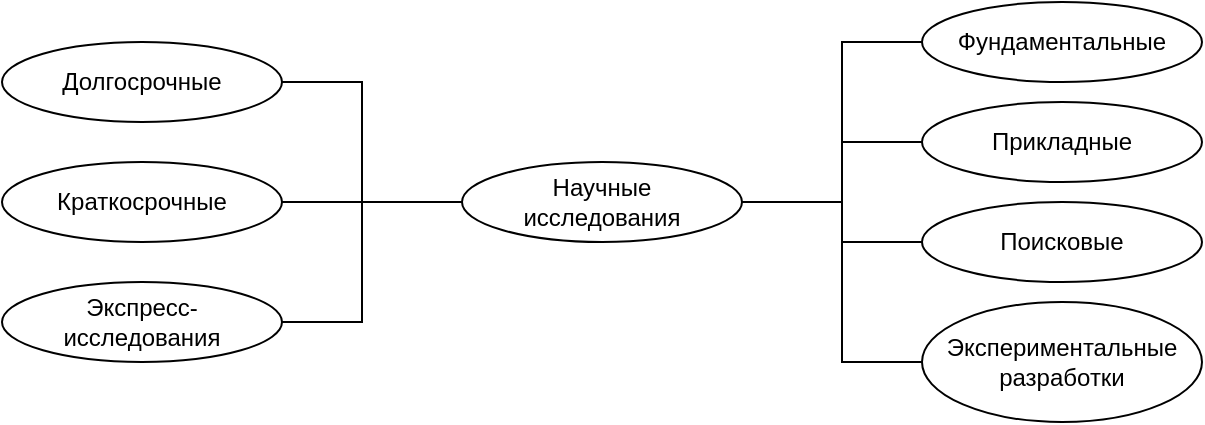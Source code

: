 <mxfile version="24.7.17" pages="6">
  <diagram name="Страница — 1" id="wbyr2jQrGzKK8I_V7S5s">
    <mxGraphModel dx="1434" dy="795" grid="1" gridSize="10" guides="1" tooltips="1" connect="1" arrows="1" fold="1" page="1" pageScale="1" pageWidth="827" pageHeight="1169" math="0" shadow="0">
      <root>
        <mxCell id="0" />
        <mxCell id="1" parent="0" />
        <mxCell id="-gCUKngfZWdlTpoUGYxR-1" value="Научные&lt;br&gt;исследования" style="ellipse;whiteSpace=wrap;html=1;" vertex="1" parent="1">
          <mxGeometry x="370" y="350" width="140" height="40" as="geometry" />
        </mxCell>
        <mxCell id="-gCUKngfZWdlTpoUGYxR-2" value="Фундаментальные" style="ellipse;whiteSpace=wrap;html=1;" vertex="1" parent="1">
          <mxGeometry x="600" y="270" width="140" height="40" as="geometry" />
        </mxCell>
        <mxCell id="-gCUKngfZWdlTpoUGYxR-3" value="Экспресс-&lt;br&gt;исследования" style="ellipse;whiteSpace=wrap;html=1;" vertex="1" parent="1">
          <mxGeometry x="140" y="410" width="140" height="40" as="geometry" />
        </mxCell>
        <mxCell id="-gCUKngfZWdlTpoUGYxR-4" value="Краткосрочные" style="ellipse;whiteSpace=wrap;html=1;" vertex="1" parent="1">
          <mxGeometry x="140" y="350" width="140" height="40" as="geometry" />
        </mxCell>
        <mxCell id="-gCUKngfZWdlTpoUGYxR-5" value="Долгосрочные" style="ellipse;whiteSpace=wrap;html=1;" vertex="1" parent="1">
          <mxGeometry x="140" y="290" width="140" height="40" as="geometry" />
        </mxCell>
        <mxCell id="-gCUKngfZWdlTpoUGYxR-6" value="Прикладные" style="ellipse;whiteSpace=wrap;html=1;" vertex="1" parent="1">
          <mxGeometry x="600" y="320" width="140" height="40" as="geometry" />
        </mxCell>
        <mxCell id="-gCUKngfZWdlTpoUGYxR-7" value="Поисковые" style="ellipse;whiteSpace=wrap;html=1;" vertex="1" parent="1">
          <mxGeometry x="600" y="370" width="140" height="40" as="geometry" />
        </mxCell>
        <mxCell id="-gCUKngfZWdlTpoUGYxR-8" value="Экспериментальные&lt;br&gt;разработки" style="ellipse;whiteSpace=wrap;html=1;" vertex="1" parent="1">
          <mxGeometry x="600" y="420" width="140" height="60" as="geometry" />
        </mxCell>
        <mxCell id="-gCUKngfZWdlTpoUGYxR-9" value="" style="endArrow=none;html=1;rounded=0;entryX=0;entryY=0.5;entryDx=0;entryDy=0;exitX=1;exitY=0.5;exitDx=0;exitDy=0;" edge="1" parent="1" source="-gCUKngfZWdlTpoUGYxR-1" target="-gCUKngfZWdlTpoUGYxR-2">
          <mxGeometry width="50" height="50" relative="1" as="geometry">
            <mxPoint x="490" y="450" as="sourcePoint" />
            <mxPoint x="540" y="400" as="targetPoint" />
            <Array as="points">
              <mxPoint x="560" y="370" />
              <mxPoint x="560" y="290" />
            </Array>
          </mxGeometry>
        </mxCell>
        <mxCell id="-gCUKngfZWdlTpoUGYxR-10" value="" style="endArrow=none;html=1;rounded=0;entryX=0;entryY=0.5;entryDx=0;entryDy=0;exitX=1;exitY=0.5;exitDx=0;exitDy=0;" edge="1" parent="1" source="-gCUKngfZWdlTpoUGYxR-1" target="-gCUKngfZWdlTpoUGYxR-6">
          <mxGeometry width="50" height="50" relative="1" as="geometry">
            <mxPoint x="520" y="380" as="sourcePoint" />
            <mxPoint x="610" y="300" as="targetPoint" />
            <Array as="points">
              <mxPoint x="560" y="370" />
              <mxPoint x="560" y="340" />
            </Array>
          </mxGeometry>
        </mxCell>
        <mxCell id="-gCUKngfZWdlTpoUGYxR-11" value="" style="endArrow=none;html=1;rounded=0;entryX=0;entryY=0.5;entryDx=0;entryDy=0;exitX=1;exitY=0.5;exitDx=0;exitDy=0;" edge="1" parent="1" source="-gCUKngfZWdlTpoUGYxR-1" target="-gCUKngfZWdlTpoUGYxR-8">
          <mxGeometry width="50" height="50" relative="1" as="geometry">
            <mxPoint x="520" y="380" as="sourcePoint" />
            <mxPoint x="610" y="350" as="targetPoint" />
            <Array as="points">
              <mxPoint x="560" y="370" />
              <mxPoint x="560" y="450" />
            </Array>
          </mxGeometry>
        </mxCell>
        <mxCell id="-gCUKngfZWdlTpoUGYxR-12" value="" style="endArrow=none;html=1;rounded=0;entryX=0;entryY=0.5;entryDx=0;entryDy=0;exitX=1;exitY=0.5;exitDx=0;exitDy=0;" edge="1" parent="1" source="-gCUKngfZWdlTpoUGYxR-1" target="-gCUKngfZWdlTpoUGYxR-7">
          <mxGeometry width="50" height="50" relative="1" as="geometry">
            <mxPoint x="520" y="380" as="sourcePoint" />
            <mxPoint x="610" y="460" as="targetPoint" />
            <Array as="points">
              <mxPoint x="560" y="370" />
              <mxPoint x="560" y="390" />
            </Array>
          </mxGeometry>
        </mxCell>
        <mxCell id="-gCUKngfZWdlTpoUGYxR-13" value="" style="endArrow=none;html=1;rounded=0;entryX=0;entryY=0.5;entryDx=0;entryDy=0;exitX=1;exitY=0.5;exitDx=0;exitDy=0;" edge="1" parent="1" source="-gCUKngfZWdlTpoUGYxR-5" target="-gCUKngfZWdlTpoUGYxR-1">
          <mxGeometry width="50" height="50" relative="1" as="geometry">
            <mxPoint x="530" y="390" as="sourcePoint" />
            <mxPoint x="620" y="470" as="targetPoint" />
            <Array as="points">
              <mxPoint x="320" y="310" />
              <mxPoint x="320" y="370" />
            </Array>
          </mxGeometry>
        </mxCell>
        <mxCell id="-gCUKngfZWdlTpoUGYxR-14" value="" style="endArrow=none;html=1;rounded=0;entryX=0;entryY=0.5;entryDx=0;entryDy=0;exitX=1;exitY=0.5;exitDx=0;exitDy=0;" edge="1" parent="1" source="-gCUKngfZWdlTpoUGYxR-3" target="-gCUKngfZWdlTpoUGYxR-1">
          <mxGeometry width="50" height="50" relative="1" as="geometry">
            <mxPoint x="290" y="320" as="sourcePoint" />
            <mxPoint x="380" y="380" as="targetPoint" />
            <Array as="points">
              <mxPoint x="320" y="430" />
              <mxPoint x="320" y="370" />
            </Array>
          </mxGeometry>
        </mxCell>
        <mxCell id="-gCUKngfZWdlTpoUGYxR-15" value="" style="endArrow=none;html=1;rounded=0;entryX=0;entryY=0.5;entryDx=0;entryDy=0;exitX=1;exitY=0.5;exitDx=0;exitDy=0;" edge="1" parent="1" source="-gCUKngfZWdlTpoUGYxR-4" target="-gCUKngfZWdlTpoUGYxR-1">
          <mxGeometry width="50" height="50" relative="1" as="geometry">
            <mxPoint x="290" y="440" as="sourcePoint" />
            <mxPoint x="380" y="380" as="targetPoint" />
            <Array as="points">
              <mxPoint x="320" y="370" />
            </Array>
          </mxGeometry>
        </mxCell>
      </root>
    </mxGraphModel>
  </diagram>
  <diagram id="rxdIrxc-b3YtAUaDcgUk" name="Страница — 2">
    <mxGraphModel dx="1195" dy="663" grid="1" gridSize="10" guides="1" tooltips="1" connect="1" arrows="1" fold="1" page="1" pageScale="1" pageWidth="827" pageHeight="1169" math="0" shadow="0">
      <root>
        <mxCell id="0" />
        <mxCell id="1" parent="0" />
        <mxCell id="UUJi9A6KzK3hamL-ZE_2-1" value="Постановка задачи" style="text;html=1;align=center;verticalAlign=middle;resizable=0;points=[];autosize=1;strokeColor=none;fillColor=none;" vertex="1" parent="1">
          <mxGeometry x="120" y="440" width="130" height="30" as="geometry" />
        </mxCell>
        <mxCell id="UUJi9A6KzK3hamL-ZE_2-2" value="Выдвижение гипотез" style="text;html=1;align=center;verticalAlign=middle;resizable=0;points=[];autosize=1;strokeColor=none;fillColor=none;" vertex="1" parent="1">
          <mxGeometry x="200" y="410" width="140" height="30" as="geometry" />
        </mxCell>
        <mxCell id="UUJi9A6KzK3hamL-ZE_2-3" value="Теоретическая оценка гипотез" style="text;html=1;align=center;verticalAlign=middle;resizable=0;points=[];autosize=1;strokeColor=none;fillColor=none;" vertex="1" parent="1">
          <mxGeometry x="280" y="380" width="200" height="30" as="geometry" />
        </mxCell>
        <mxCell id="UUJi9A6KzK3hamL-ZE_2-4" value="Создание программ экспериментов" style="text;html=1;align=center;verticalAlign=middle;resizable=0;points=[];autosize=1;strokeColor=none;fillColor=none;" vertex="1" parent="1">
          <mxGeometry x="360" y="350" width="230" height="30" as="geometry" />
        </mxCell>
        <mxCell id="UUJi9A6KzK3hamL-ZE_2-5" value="Проведение экспериментальных исследований" style="text;html=1;align=center;verticalAlign=middle;resizable=0;points=[];autosize=1;strokeColor=none;fillColor=none;" vertex="1" parent="1">
          <mxGeometry x="440" y="320" width="290" height="30" as="geometry" />
        </mxCell>
        <mxCell id="UUJi9A6KzK3hamL-ZE_2-6" value="Сбор и обработка результатов" style="text;html=1;align=center;verticalAlign=middle;resizable=0;points=[];autosize=1;strokeColor=none;fillColor=none;" vertex="1" parent="1">
          <mxGeometry x="520" y="290" width="200" height="30" as="geometry" />
        </mxCell>
        <mxCell id="UUJi9A6KzK3hamL-ZE_2-7" value="Сравнение гипотез и результатов наблюдений" style="text;html=1;align=center;verticalAlign=middle;resizable=0;points=[];autosize=1;strokeColor=none;fillColor=none;" vertex="1" parent="1">
          <mxGeometry x="600" y="260" width="290" height="30" as="geometry" />
        </mxCell>
        <mxCell id="UUJi9A6KzK3hamL-ZE_2-8" value="Оценка гипотез" style="text;html=1;align=center;verticalAlign=middle;resizable=0;points=[];autosize=1;strokeColor=none;fillColor=none;" vertex="1" parent="1">
          <mxGeometry x="680" y="230" width="110" height="30" as="geometry" />
        </mxCell>
        <mxCell id="UUJi9A6KzK3hamL-ZE_2-9" value="Постановка новых задач" style="text;html=1;align=center;verticalAlign=middle;resizable=0;points=[];autosize=1;strokeColor=none;fillColor=none;" vertex="1" parent="1">
          <mxGeometry x="760" y="200" width="170" height="30" as="geometry" />
        </mxCell>
        <mxCell id="UUJi9A6KzK3hamL-ZE_2-10" value="" style="endArrow=none;html=1;rounded=0;" edge="1" parent="1">
          <mxGeometry width="50" height="50" relative="1" as="geometry">
            <mxPoint x="930" y="470" as="sourcePoint" />
            <mxPoint x="930" y="470" as="targetPoint" />
            <Array as="points">
              <mxPoint x="120" y="470" />
              <mxPoint x="120" y="440" />
              <mxPoint x="200" y="440" />
              <mxPoint x="200" y="410" />
              <mxPoint x="280" y="410" />
              <mxPoint x="280" y="380" />
              <mxPoint x="360" y="380" />
              <mxPoint x="360" y="350" />
              <mxPoint x="440" y="350" />
              <mxPoint x="440" y="320" />
              <mxPoint x="520" y="320" />
              <mxPoint x="520" y="290" />
              <mxPoint x="600" y="290" />
              <mxPoint x="600" y="260" />
              <mxPoint x="680" y="260" />
              <mxPoint x="680" y="230" />
              <mxPoint x="760" y="230" />
              <mxPoint x="760" y="200" />
              <mxPoint x="930" y="200" />
            </Array>
          </mxGeometry>
        </mxCell>
        <mxCell id="UUJi9A6KzK3hamL-ZE_2-14" value="" style="endArrow=none;html=1;rounded=0;" edge="1" parent="1">
          <mxGeometry width="50" height="50" relative="1" as="geometry">
            <mxPoint x="200" y="440" as="sourcePoint" />
            <mxPoint x="930" y="440" as="targetPoint" />
          </mxGeometry>
        </mxCell>
        <mxCell id="UUJi9A6KzK3hamL-ZE_2-15" value="" style="endArrow=none;html=1;rounded=0;" edge="1" parent="1">
          <mxGeometry width="50" height="50" relative="1" as="geometry">
            <mxPoint x="280" y="410" as="sourcePoint" />
            <mxPoint x="930" y="410" as="targetPoint" />
          </mxGeometry>
        </mxCell>
        <mxCell id="UUJi9A6KzK3hamL-ZE_2-19" value="" style="endArrow=none;html=1;rounded=0;" edge="1" parent="1">
          <mxGeometry width="50" height="50" relative="1" as="geometry">
            <mxPoint x="360" y="380" as="sourcePoint" />
            <mxPoint x="930" y="380" as="targetPoint" />
          </mxGeometry>
        </mxCell>
        <mxCell id="UUJi9A6KzK3hamL-ZE_2-20" value="" style="endArrow=none;html=1;rounded=0;" edge="1" parent="1">
          <mxGeometry width="50" height="50" relative="1" as="geometry">
            <mxPoint x="440" y="350" as="sourcePoint" />
            <mxPoint x="930" y="350" as="targetPoint" />
          </mxGeometry>
        </mxCell>
        <mxCell id="UUJi9A6KzK3hamL-ZE_2-21" value="" style="endArrow=none;html=1;rounded=0;" edge="1" parent="1">
          <mxGeometry width="50" height="50" relative="1" as="geometry">
            <mxPoint x="520" y="320" as="sourcePoint" />
            <mxPoint x="930" y="320" as="targetPoint" />
          </mxGeometry>
        </mxCell>
        <mxCell id="UUJi9A6KzK3hamL-ZE_2-22" value="" style="endArrow=none;html=1;rounded=0;" edge="1" parent="1">
          <mxGeometry width="50" height="50" relative="1" as="geometry">
            <mxPoint x="600" y="290" as="sourcePoint" />
            <mxPoint x="930" y="290" as="targetPoint" />
          </mxGeometry>
        </mxCell>
        <mxCell id="UUJi9A6KzK3hamL-ZE_2-23" value="" style="endArrow=none;html=1;rounded=0;" edge="1" parent="1">
          <mxGeometry width="50" height="50" relative="1" as="geometry">
            <mxPoint x="680" y="260" as="sourcePoint" />
            <mxPoint x="930" y="260" as="targetPoint" />
          </mxGeometry>
        </mxCell>
        <mxCell id="UUJi9A6KzK3hamL-ZE_2-24" value="" style="endArrow=none;html=1;rounded=0;" edge="1" parent="1">
          <mxGeometry width="50" height="50" relative="1" as="geometry">
            <mxPoint x="760" y="230" as="sourcePoint" />
            <mxPoint x="930" y="230" as="targetPoint" />
          </mxGeometry>
        </mxCell>
        <mxCell id="UUJi9A6KzK3hamL-ZE_2-26" value="&lt;font style=&quot;font-size: 30px;&quot;&gt;1&lt;/font&gt;" style="whiteSpace=wrap;html=1;" vertex="1" parent="1">
          <mxGeometry x="140" y="390" width="40" height="40" as="geometry" />
        </mxCell>
        <mxCell id="UUJi9A6KzK3hamL-ZE_2-27" value="&lt;font style=&quot;font-size: 30px;&quot;&gt;2&lt;/font&gt;" style="whiteSpace=wrap;html=1;" vertex="1" parent="1">
          <mxGeometry x="220" y="360" width="40" height="40" as="geometry" />
        </mxCell>
        <mxCell id="UUJi9A6KzK3hamL-ZE_2-28" value="&lt;font style=&quot;font-size: 30px;&quot;&gt;3&lt;/font&gt;" style="whiteSpace=wrap;html=1;" vertex="1" parent="1">
          <mxGeometry x="300" y="330" width="40" height="40" as="geometry" />
        </mxCell>
        <mxCell id="UUJi9A6KzK3hamL-ZE_2-29" value="&lt;font style=&quot;font-size: 30px;&quot;&gt;4&lt;/font&gt;" style="whiteSpace=wrap;html=1;" vertex="1" parent="1">
          <mxGeometry x="380" y="300" width="40" height="40" as="geometry" />
        </mxCell>
        <mxCell id="UUJi9A6KzK3hamL-ZE_2-30" value="&lt;font style=&quot;font-size: 30px;&quot;&gt;5&lt;/font&gt;" style="whiteSpace=wrap;html=1;" vertex="1" parent="1">
          <mxGeometry x="460" y="270" width="40" height="40" as="geometry" />
        </mxCell>
        <mxCell id="UUJi9A6KzK3hamL-ZE_2-31" value="&lt;font style=&quot;font-size: 30px;&quot;&gt;6&lt;/font&gt;" style="whiteSpace=wrap;html=1;" vertex="1" parent="1">
          <mxGeometry x="540" y="240" width="40" height="40" as="geometry" />
        </mxCell>
        <mxCell id="UUJi9A6KzK3hamL-ZE_2-32" value="&lt;font style=&quot;font-size: 30px;&quot;&gt;7&lt;/font&gt;" style="whiteSpace=wrap;html=1;" vertex="1" parent="1">
          <mxGeometry x="620" y="210" width="40" height="40" as="geometry" />
        </mxCell>
        <mxCell id="UUJi9A6KzK3hamL-ZE_2-33" value="&lt;font style=&quot;font-size: 30px;&quot;&gt;8&lt;/font&gt;" style="whiteSpace=wrap;html=1;" vertex="1" parent="1">
          <mxGeometry x="700" y="180" width="40" height="40" as="geometry" />
        </mxCell>
        <mxCell id="UUJi9A6KzK3hamL-ZE_2-34" value="&lt;font style=&quot;font-size: 30px;&quot;&gt;9&lt;/font&gt;" style="whiteSpace=wrap;html=1;" vertex="1" parent="1">
          <mxGeometry x="770" y="150" width="40" height="40" as="geometry" />
        </mxCell>
      </root>
    </mxGraphModel>
  </diagram>
  <diagram id="NwRS5eObx4x7_ZCTOFX5" name="Страница — 3">
    <mxGraphModel dx="1434" dy="795" grid="1" gridSize="10" guides="1" tooltips="1" connect="1" arrows="1" fold="1" page="1" pageScale="1" pageWidth="827" pageHeight="1169" math="0" shadow="0">
      <root>
        <mxCell id="0" />
        <mxCell id="1" parent="0" />
        <mxCell id="r4Iu0HzSyCqmcW0cpHHx-1" value="Частные&lt;br&gt;факты" style="text;html=1;align=center;verticalAlign=middle;resizable=0;points=[];autosize=1;strokeColor=none;fillColor=none;" vertex="1" parent="1">
          <mxGeometry x="130" y="315" width="70" height="40" as="geometry" />
        </mxCell>
        <mxCell id="r4Iu0HzSyCqmcW0cpHHx-2" value="Частные&lt;br&gt;выводы" style="text;html=1;align=center;verticalAlign=middle;resizable=0;points=[];autosize=1;strokeColor=none;fillColor=none;" vertex="1" parent="1">
          <mxGeometry x="680" y="315" width="70" height="40" as="geometry" />
        </mxCell>
        <mxCell id="r4Iu0HzSyCqmcW0cpHHx-3" value="Общее&lt;br&gt;положение" style="ellipse;whiteSpace=wrap;html=1;" vertex="1" parent="1">
          <mxGeometry x="360" y="295" width="160" height="80" as="geometry" />
        </mxCell>
        <mxCell id="r4Iu0HzSyCqmcW0cpHHx-4" value="" style="ellipse;whiteSpace=wrap;html=1;" vertex="1" parent="1">
          <mxGeometry x="210" y="240" width="30" height="30" as="geometry" />
        </mxCell>
        <mxCell id="r4Iu0HzSyCqmcW0cpHHx-5" value="" style="ellipse;whiteSpace=wrap;html=1;" vertex="1" parent="1">
          <mxGeometry x="210" y="280" width="30" height="30" as="geometry" />
        </mxCell>
        <mxCell id="r4Iu0HzSyCqmcW0cpHHx-6" value="" style="ellipse;whiteSpace=wrap;html=1;" vertex="1" parent="1">
          <mxGeometry x="210" y="320" width="30" height="30" as="geometry" />
        </mxCell>
        <mxCell id="r4Iu0HzSyCqmcW0cpHHx-7" value="" style="ellipse;whiteSpace=wrap;html=1;" vertex="1" parent="1">
          <mxGeometry x="210" y="360" width="30" height="30" as="geometry" />
        </mxCell>
        <mxCell id="r4Iu0HzSyCqmcW0cpHHx-8" value="" style="ellipse;whiteSpace=wrap;html=1;" vertex="1" parent="1">
          <mxGeometry x="210" y="400" width="30" height="30" as="geometry" />
        </mxCell>
        <mxCell id="r4Iu0HzSyCqmcW0cpHHx-14" value="" style="ellipse;whiteSpace=wrap;html=1;" vertex="1" parent="1">
          <mxGeometry x="640" y="240" width="30" height="30" as="geometry" />
        </mxCell>
        <mxCell id="r4Iu0HzSyCqmcW0cpHHx-15" value="" style="ellipse;whiteSpace=wrap;html=1;" vertex="1" parent="1">
          <mxGeometry x="640" y="280" width="30" height="30" as="geometry" />
        </mxCell>
        <mxCell id="r4Iu0HzSyCqmcW0cpHHx-16" value="" style="ellipse;whiteSpace=wrap;html=1;" vertex="1" parent="1">
          <mxGeometry x="640" y="320" width="30" height="30" as="geometry" />
        </mxCell>
        <mxCell id="r4Iu0HzSyCqmcW0cpHHx-17" value="" style="ellipse;whiteSpace=wrap;html=1;" vertex="1" parent="1">
          <mxGeometry x="640" y="360" width="30" height="30" as="geometry" />
        </mxCell>
        <mxCell id="r4Iu0HzSyCqmcW0cpHHx-18" value="" style="ellipse;whiteSpace=wrap;html=1;" vertex="1" parent="1">
          <mxGeometry x="640" y="400" width="30" height="30" as="geometry" />
        </mxCell>
        <mxCell id="r4Iu0HzSyCqmcW0cpHHx-19" value="" style="endArrow=none;html=1;rounded=0;entryX=1;entryY=0.5;entryDx=0;entryDy=0;exitX=0;exitY=0.5;exitDx=0;exitDy=0;" edge="1" parent="1" source="r4Iu0HzSyCqmcW0cpHHx-3" target="r4Iu0HzSyCqmcW0cpHHx-4">
          <mxGeometry width="50" height="50" relative="1" as="geometry">
            <mxPoint x="270" y="370" as="sourcePoint" />
            <mxPoint x="320" y="320" as="targetPoint" />
          </mxGeometry>
        </mxCell>
        <mxCell id="r4Iu0HzSyCqmcW0cpHHx-20" value="" style="endArrow=none;html=1;rounded=0;entryX=1;entryY=0.5;entryDx=0;entryDy=0;exitX=0;exitY=0.5;exitDx=0;exitDy=0;" edge="1" parent="1" source="r4Iu0HzSyCqmcW0cpHHx-3" target="r4Iu0HzSyCqmcW0cpHHx-5">
          <mxGeometry width="50" height="50" relative="1" as="geometry">
            <mxPoint x="370" y="345" as="sourcePoint" />
            <mxPoint x="250" y="265" as="targetPoint" />
          </mxGeometry>
        </mxCell>
        <mxCell id="r4Iu0HzSyCqmcW0cpHHx-21" value="" style="endArrow=none;html=1;rounded=0;entryX=1;entryY=0.5;entryDx=0;entryDy=0;exitX=0;exitY=0.5;exitDx=0;exitDy=0;" edge="1" parent="1" source="r4Iu0HzSyCqmcW0cpHHx-3" target="r4Iu0HzSyCqmcW0cpHHx-6">
          <mxGeometry width="50" height="50" relative="1" as="geometry">
            <mxPoint x="370" y="345" as="sourcePoint" />
            <mxPoint x="250" y="305" as="targetPoint" />
          </mxGeometry>
        </mxCell>
        <mxCell id="r4Iu0HzSyCqmcW0cpHHx-22" value="" style="endArrow=none;html=1;rounded=0;entryX=1;entryY=0.5;entryDx=0;entryDy=0;exitX=0;exitY=0.5;exitDx=0;exitDy=0;" edge="1" parent="1" source="r4Iu0HzSyCqmcW0cpHHx-3" target="r4Iu0HzSyCqmcW0cpHHx-7">
          <mxGeometry width="50" height="50" relative="1" as="geometry">
            <mxPoint x="370" y="345" as="sourcePoint" />
            <mxPoint x="250" y="345" as="targetPoint" />
          </mxGeometry>
        </mxCell>
        <mxCell id="r4Iu0HzSyCqmcW0cpHHx-23" value="" style="endArrow=none;html=1;rounded=0;entryX=1;entryY=0.5;entryDx=0;entryDy=0;exitX=0;exitY=0.5;exitDx=0;exitDy=0;" edge="1" parent="1" source="r4Iu0HzSyCqmcW0cpHHx-3" target="r4Iu0HzSyCqmcW0cpHHx-8">
          <mxGeometry width="50" height="50" relative="1" as="geometry">
            <mxPoint x="370" y="345" as="sourcePoint" />
            <mxPoint x="250" y="385" as="targetPoint" />
          </mxGeometry>
        </mxCell>
        <mxCell id="r4Iu0HzSyCqmcW0cpHHx-24" value="" style="endArrow=none;html=1;rounded=0;entryX=1;entryY=0.5;entryDx=0;entryDy=0;exitX=0;exitY=0.5;exitDx=0;exitDy=0;" edge="1" parent="1" source="r4Iu0HzSyCqmcW0cpHHx-14" target="r4Iu0HzSyCqmcW0cpHHx-3">
          <mxGeometry width="50" height="50" relative="1" as="geometry">
            <mxPoint x="380" y="355" as="sourcePoint" />
            <mxPoint x="260" y="395" as="targetPoint" />
          </mxGeometry>
        </mxCell>
        <mxCell id="r4Iu0HzSyCqmcW0cpHHx-25" value="" style="endArrow=none;html=1;rounded=0;entryX=1;entryY=0.5;entryDx=0;entryDy=0;exitX=0;exitY=0.5;exitDx=0;exitDy=0;" edge="1" parent="1" source="r4Iu0HzSyCqmcW0cpHHx-15" target="r4Iu0HzSyCqmcW0cpHHx-3">
          <mxGeometry width="50" height="50" relative="1" as="geometry">
            <mxPoint x="650" y="265" as="sourcePoint" />
            <mxPoint x="530" y="345" as="targetPoint" />
          </mxGeometry>
        </mxCell>
        <mxCell id="r4Iu0HzSyCqmcW0cpHHx-26" value="" style="endArrow=none;html=1;rounded=0;entryX=1;entryY=0.5;entryDx=0;entryDy=0;exitX=0;exitY=0.5;exitDx=0;exitDy=0;" edge="1" parent="1" source="r4Iu0HzSyCqmcW0cpHHx-16" target="r4Iu0HzSyCqmcW0cpHHx-3">
          <mxGeometry width="50" height="50" relative="1" as="geometry">
            <mxPoint x="650" y="305" as="sourcePoint" />
            <mxPoint x="530" y="345" as="targetPoint" />
          </mxGeometry>
        </mxCell>
        <mxCell id="r4Iu0HzSyCqmcW0cpHHx-27" value="" style="endArrow=none;html=1;rounded=0;entryX=1;entryY=0.5;entryDx=0;entryDy=0;exitX=0;exitY=0.5;exitDx=0;exitDy=0;" edge="1" parent="1" source="r4Iu0HzSyCqmcW0cpHHx-17" target="r4Iu0HzSyCqmcW0cpHHx-3">
          <mxGeometry width="50" height="50" relative="1" as="geometry">
            <mxPoint x="650" y="345" as="sourcePoint" />
            <mxPoint x="530" y="345" as="targetPoint" />
          </mxGeometry>
        </mxCell>
        <mxCell id="r4Iu0HzSyCqmcW0cpHHx-28" value="" style="endArrow=none;html=1;rounded=0;entryX=1;entryY=0.5;entryDx=0;entryDy=0;exitX=0;exitY=0.5;exitDx=0;exitDy=0;" edge="1" parent="1" source="r4Iu0HzSyCqmcW0cpHHx-18" target="r4Iu0HzSyCqmcW0cpHHx-3">
          <mxGeometry width="50" height="50" relative="1" as="geometry">
            <mxPoint x="650" y="385" as="sourcePoint" />
            <mxPoint x="530" y="345" as="targetPoint" />
          </mxGeometry>
        </mxCell>
        <mxCell id="r4Iu0HzSyCqmcW0cpHHx-29" value="" style="shape=curlyBracket;whiteSpace=wrap;html=1;rounded=1;labelPosition=left;verticalLabelPosition=middle;align=right;verticalAlign=middle;direction=south;" vertex="1" parent="1">
          <mxGeometry x="240" y="200" width="120" height="20" as="geometry" />
        </mxCell>
        <mxCell id="r4Iu0HzSyCqmcW0cpHHx-30" value="Индукция" style="text;html=1;align=center;verticalAlign=middle;resizable=0;points=[];autosize=1;strokeColor=none;fillColor=none;" vertex="1" parent="1">
          <mxGeometry x="260" y="170" width="80" height="30" as="geometry" />
        </mxCell>
        <mxCell id="r4Iu0HzSyCqmcW0cpHHx-34" value="" style="shape=curlyBracket;whiteSpace=wrap;html=1;rounded=1;labelPosition=left;verticalLabelPosition=middle;align=right;verticalAlign=middle;direction=south;" vertex="1" parent="1">
          <mxGeometry x="520" y="200" width="120" height="20" as="geometry" />
        </mxCell>
        <mxCell id="r4Iu0HzSyCqmcW0cpHHx-35" value="Дедукция" style="text;html=1;align=center;verticalAlign=middle;resizable=0;points=[];autosize=1;strokeColor=none;fillColor=none;" vertex="1" parent="1">
          <mxGeometry x="540" y="170" width="80" height="30" as="geometry" />
        </mxCell>
      </root>
    </mxGraphModel>
  </diagram>
  <diagram id="zwFxgWb6l7WXoruDu5WZ" name="Страница — 4">
    <mxGraphModel dx="1147" dy="636" grid="1" gridSize="10" guides="1" tooltips="1" connect="1" arrows="1" fold="1" page="1" pageScale="1" pageWidth="827" pageHeight="1169" math="0" shadow="0">
      <root>
        <mxCell id="0" />
        <mxCell id="1" parent="0" />
        <mxCell id="suJwKmTHIOtbUAnFITFg-8" value="Исследовательский проект" style="rounded=0;whiteSpace=wrap;html=1;" vertex="1" parent="1">
          <mxGeometry x="50" y="160" width="130" height="40" as="geometry" />
        </mxCell>
        <mxCell id="suJwKmTHIOtbUAnFITFg-9" value="Этапы решения задачи" style="rounded=0;whiteSpace=wrap;html=1;" vertex="1" parent="1">
          <mxGeometry x="280" y="40" width="200" height="40" as="geometry" />
        </mxCell>
        <mxCell id="suJwKmTHIOtbUAnFITFg-10" value="Требования к средствам&lt;br&gt;реализации процедур и операций" style="rounded=0;whiteSpace=wrap;html=1;" vertex="1" parent="1">
          <mxGeometry x="280" y="220" width="200" height="40" as="geometry" />
        </mxCell>
        <mxCell id="suJwKmTHIOtbUAnFITFg-11" value="Схема достижения всех целей" style="rounded=0;whiteSpace=wrap;html=1;" vertex="1" parent="1">
          <mxGeometry x="280" y="100" width="200" height="40" as="geometry" />
        </mxCell>
        <mxCell id="suJwKmTHIOtbUAnFITFg-18" style="edgeStyle=orthogonalEdgeStyle;rounded=0;orthogonalLoop=1;jettySize=auto;html=1;entryX=1;entryY=0.5;entryDx=0;entryDy=0;" edge="1" parent="1" source="suJwKmTHIOtbUAnFITFg-12" target="suJwKmTHIOtbUAnFITFg-8">
          <mxGeometry relative="1" as="geometry" />
        </mxCell>
        <mxCell id="suJwKmTHIOtbUAnFITFg-12" value="Процедуры и операции&lt;br&gt;для достижения целей" style="rounded=0;whiteSpace=wrap;html=1;" vertex="1" parent="1">
          <mxGeometry x="280" y="160" width="200" height="40" as="geometry" />
        </mxCell>
        <mxCell id="suJwKmTHIOtbUAnFITFg-14" value="Предполагаемые трудности&lt;br&gt;при осуществлении этапов" style="rounded=0;whiteSpace=wrap;html=1;" vertex="1" parent="1">
          <mxGeometry x="280" y="280" width="200" height="40" as="geometry" />
        </mxCell>
        <mxCell id="suJwKmTHIOtbUAnFITFg-16" value="" style="endArrow=none;html=1;rounded=0;entryX=0;entryY=0.5;entryDx=0;entryDy=0;exitX=0;exitY=0.5;exitDx=0;exitDy=0;" edge="1" parent="1" source="suJwKmTHIOtbUAnFITFg-14" target="suJwKmTHIOtbUAnFITFg-9">
          <mxGeometry width="50" height="50" relative="1" as="geometry">
            <mxPoint x="190" y="160" as="sourcePoint" />
            <mxPoint x="240" y="110" as="targetPoint" />
            <Array as="points">
              <mxPoint x="230" y="300" />
              <mxPoint x="230" y="60" />
            </Array>
          </mxGeometry>
        </mxCell>
        <mxCell id="suJwKmTHIOtbUAnFITFg-17" value="" style="endArrow=none;html=1;rounded=0;entryX=0;entryY=0.5;entryDx=0;entryDy=0;exitX=0;exitY=0.5;exitDx=0;exitDy=0;" edge="1" parent="1" source="suJwKmTHIOtbUAnFITFg-10" target="suJwKmTHIOtbUAnFITFg-11">
          <mxGeometry width="50" height="50" relative="1" as="geometry">
            <mxPoint x="240" y="230" as="sourcePoint" />
            <mxPoint x="200" y="240" as="targetPoint" />
            <Array as="points">
              <mxPoint x="230" y="240" />
              <mxPoint x="230" y="120" />
            </Array>
          </mxGeometry>
        </mxCell>
      </root>
    </mxGraphModel>
  </diagram>
  <diagram id="BpZBNAuYiK_2DN0GVshm" name="Страница — 5">
    <mxGraphModel dx="855" dy="501" grid="1" gridSize="10" guides="1" tooltips="1" connect="1" arrows="1" fold="1" page="1" pageScale="1" pageWidth="827" pageHeight="1169" math="0" shadow="0">
      <root>
        <mxCell id="0" />
        <mxCell id="1" parent="0" />
        <mxCell id="HRWQ3QxX7KjiHg3Tg36V-1" value="План исследования" style="ellipse;whiteSpace=wrap;html=1;" vertex="1" parent="1">
          <mxGeometry x="160" y="260" width="130" height="40" as="geometry" />
        </mxCell>
        <mxCell id="HRWQ3QxX7KjiHg3Tg36V-2" value="Поисковый" style="ellipse;whiteSpace=wrap;html=1;" vertex="1" parent="1">
          <mxGeometry x="390" y="110" width="130" height="40" as="geometry" />
        </mxCell>
        <mxCell id="HRWQ3QxX7KjiHg3Tg36V-3" value="Описательный" style="ellipse;whiteSpace=wrap;html=1;" vertex="1" parent="1">
          <mxGeometry x="390" y="260" width="130" height="40" as="geometry" />
        </mxCell>
        <mxCell id="HRWQ3QxX7KjiHg3Tg36V-4" value="Экспериментальный" style="ellipse;whiteSpace=wrap;html=1;" vertex="1" parent="1">
          <mxGeometry x="390" y="360" width="130" height="40" as="geometry" />
        </mxCell>
        <mxCell id="HRWQ3QxX7KjiHg3Tg36V-5" value="Выборочное обследование" style="ellipse;whiteSpace=wrap;html=1;" vertex="1" parent="1">
          <mxGeometry x="590" y="210" width="130" height="40" as="geometry" />
        </mxCell>
        <mxCell id="HRWQ3QxX7KjiHg3Tg36V-6" value="Опрос" style="ellipse;whiteSpace=wrap;html=1;" vertex="1" parent="1">
          <mxGeometry x="590" y="260" width="130" height="40" as="geometry" />
        </mxCell>
        <mxCell id="HRWQ3QxX7KjiHg3Tg36V-7" value="Статистический анализ данных" style="ellipse;whiteSpace=wrap;html=1;" vertex="1" parent="1">
          <mxGeometry x="590" y="310" width="130" height="40" as="geometry" />
        </mxCell>
        <mxCell id="HRWQ3QxX7KjiHg3Tg36V-9" value="" style="endArrow=classic;html=1;rounded=0;entryX=0;entryY=1;entryDx=0;entryDy=0;exitX=1;exitY=0;exitDx=0;exitDy=0;" edge="1" parent="1" source="HRWQ3QxX7KjiHg3Tg36V-1" target="HRWQ3QxX7KjiHg3Tg36V-2">
          <mxGeometry width="50" height="50" relative="1" as="geometry">
            <mxPoint x="300" y="360" as="sourcePoint" />
            <mxPoint x="370" y="190" as="targetPoint" />
          </mxGeometry>
        </mxCell>
        <mxCell id="HRWQ3QxX7KjiHg3Tg36V-10" value="" style="endArrow=classic;html=1;rounded=0;entryX=0;entryY=0.5;entryDx=0;entryDy=0;exitX=1;exitY=0.5;exitDx=0;exitDy=0;" edge="1" parent="1" source="HRWQ3QxX7KjiHg3Tg36V-1" target="HRWQ3QxX7KjiHg3Tg36V-3">
          <mxGeometry width="50" height="50" relative="1" as="geometry">
            <mxPoint x="300" y="290" as="sourcePoint" />
            <mxPoint x="400" y="170" as="targetPoint" />
          </mxGeometry>
        </mxCell>
        <mxCell id="HRWQ3QxX7KjiHg3Tg36V-11" value="" style="endArrow=classic;html=1;rounded=0;exitX=1;exitY=1;exitDx=0;exitDy=0;entryX=0;entryY=0;entryDx=0;entryDy=0;" edge="1" parent="1" source="HRWQ3QxX7KjiHg3Tg36V-1" target="HRWQ3QxX7KjiHg3Tg36V-4">
          <mxGeometry width="50" height="50" relative="1" as="geometry">
            <mxPoint x="310" y="300" as="sourcePoint" />
            <mxPoint x="390" y="430" as="targetPoint" />
          </mxGeometry>
        </mxCell>
        <mxCell id="HRWQ3QxX7KjiHg3Tg36V-12" value="" style="endArrow=classic;html=1;rounded=0;entryX=0;entryY=0.5;entryDx=0;entryDy=0;exitX=1;exitY=0;exitDx=0;exitDy=0;" edge="1" parent="1" source="HRWQ3QxX7KjiHg3Tg36V-3" target="HRWQ3QxX7KjiHg3Tg36V-5">
          <mxGeometry width="50" height="50" relative="1" as="geometry">
            <mxPoint x="300" y="290" as="sourcePoint" />
            <mxPoint x="400" y="290" as="targetPoint" />
          </mxGeometry>
        </mxCell>
        <mxCell id="HRWQ3QxX7KjiHg3Tg36V-13" value="" style="endArrow=classic;html=1;rounded=0;entryX=0;entryY=0.5;entryDx=0;entryDy=0;exitX=1;exitY=0.5;exitDx=0;exitDy=0;" edge="1" parent="1" source="HRWQ3QxX7KjiHg3Tg36V-3" target="HRWQ3QxX7KjiHg3Tg36V-6">
          <mxGeometry width="50" height="50" relative="1" as="geometry">
            <mxPoint x="530" y="290" as="sourcePoint" />
            <mxPoint x="600" y="240" as="targetPoint" />
          </mxGeometry>
        </mxCell>
        <mxCell id="HRWQ3QxX7KjiHg3Tg36V-14" value="" style="endArrow=classic;html=1;rounded=0;entryX=0;entryY=0.5;entryDx=0;entryDy=0;exitX=1;exitY=1;exitDx=0;exitDy=0;" edge="1" parent="1" source="HRWQ3QxX7KjiHg3Tg36V-3" target="HRWQ3QxX7KjiHg3Tg36V-7">
          <mxGeometry width="50" height="50" relative="1" as="geometry">
            <mxPoint x="530" y="290" as="sourcePoint" />
            <mxPoint x="600" y="290" as="targetPoint" />
          </mxGeometry>
        </mxCell>
        <mxCell id="DmnQmHcvVdGU5UwSECUL-1" value="Изучение&lt;br&gt;литературы" style="ellipse;whiteSpace=wrap;html=1;" vertex="1" parent="1">
          <mxGeometry x="590" y="60" width="130" height="40" as="geometry" />
        </mxCell>
        <mxCell id="DmnQmHcvVdGU5UwSECUL-2" value="Опрос экспертов" style="ellipse;whiteSpace=wrap;html=1;" vertex="1" parent="1">
          <mxGeometry x="590" y="110" width="130" height="40" as="geometry" />
        </mxCell>
        <mxCell id="DmnQmHcvVdGU5UwSECUL-3" value="Наблюдение" style="ellipse;whiteSpace=wrap;html=1;" vertex="1" parent="1">
          <mxGeometry x="590" y="160" width="130" height="40" as="geometry" />
        </mxCell>
        <mxCell id="DmnQmHcvVdGU5UwSECUL-4" value="" style="endArrow=classic;html=1;rounded=0;entryX=0;entryY=0.5;entryDx=0;entryDy=0;exitX=1;exitY=0;exitDx=0;exitDy=0;" edge="1" parent="1" source="HRWQ3QxX7KjiHg3Tg36V-2" target="DmnQmHcvVdGU5UwSECUL-1">
          <mxGeometry width="50" height="50" relative="1" as="geometry">
            <mxPoint x="511" y="276" as="sourcePoint" />
            <mxPoint x="600" y="240" as="targetPoint" />
          </mxGeometry>
        </mxCell>
        <mxCell id="DmnQmHcvVdGU5UwSECUL-5" value="" style="endArrow=classic;html=1;rounded=0;entryX=0;entryY=0.5;entryDx=0;entryDy=0;exitX=1;exitY=0.5;exitDx=0;exitDy=0;" edge="1" parent="1" source="HRWQ3QxX7KjiHg3Tg36V-2" target="DmnQmHcvVdGU5UwSECUL-2">
          <mxGeometry width="50" height="50" relative="1" as="geometry">
            <mxPoint x="511" y="156" as="sourcePoint" />
            <mxPoint x="600" y="90" as="targetPoint" />
          </mxGeometry>
        </mxCell>
        <mxCell id="DmnQmHcvVdGU5UwSECUL-6" value="" style="endArrow=classic;html=1;rounded=0;entryX=0;entryY=0.5;entryDx=0;entryDy=0;exitX=1;exitY=1;exitDx=0;exitDy=0;" edge="1" parent="1" source="HRWQ3QxX7KjiHg3Tg36V-2" target="DmnQmHcvVdGU5UwSECUL-3">
          <mxGeometry width="50" height="50" relative="1" as="geometry">
            <mxPoint x="530" y="170" as="sourcePoint" />
            <mxPoint x="600" y="140" as="targetPoint" />
          </mxGeometry>
        </mxCell>
      </root>
    </mxGraphModel>
  </diagram>
  <diagram id="hj2ScZPKzWoYjEvNghDL" name="Страница — 6">
    <mxGraphModel dx="1026" dy="601" grid="1" gridSize="10" guides="1" tooltips="1" connect="1" arrows="1" fold="1" page="1" pageScale="1" pageWidth="827" pageHeight="1169" math="0" shadow="0">
      <root>
        <mxCell id="0" />
        <mxCell id="1" parent="0" />
        <mxCell id="v_kMhQpEt9_yQIeIa9yk-3" value="T1" style="ellipse;whiteSpace=wrap;html=1;" vertex="1" parent="1">
          <mxGeometry x="240" y="240" width="40" height="40" as="geometry" />
        </mxCell>
        <mxCell id="v_kMhQpEt9_yQIeIa9yk-4" value="T2" style="ellipse;whiteSpace=wrap;html=1;" vertex="1" parent="1">
          <mxGeometry x="320" y="200" width="40" height="40" as="geometry" />
        </mxCell>
        <mxCell id="v_kMhQpEt9_yQIeIa9yk-5" value="T3" style="ellipse;whiteSpace=wrap;html=1;" vertex="1" parent="1">
          <mxGeometry x="320" y="280" width="40" height="40" as="geometry" />
        </mxCell>
        <mxCell id="v_kMhQpEt9_yQIeIa9yk-6" value="T4" style="ellipse;whiteSpace=wrap;html=1;" vertex="1" parent="1">
          <mxGeometry x="400" y="240" width="40" height="40" as="geometry" />
        </mxCell>
        <mxCell id="v_kMhQpEt9_yQIeIa9yk-7" value="T5" style="ellipse;whiteSpace=wrap;html=1;" vertex="1" parent="1">
          <mxGeometry x="480" y="240" width="40" height="40" as="geometry" />
        </mxCell>
        <mxCell id="v_kMhQpEt9_yQIeIa9yk-9" value="" style="endArrow=classic;html=1;rounded=0;entryX=0;entryY=0.5;entryDx=0;entryDy=0;exitX=1;exitY=0;exitDx=0;exitDy=0;" edge="1" parent="1" source="v_kMhQpEt9_yQIeIa9yk-3" target="v_kMhQpEt9_yQIeIa9yk-4">
          <mxGeometry width="50" height="50" relative="1" as="geometry">
            <mxPoint x="150" y="400" as="sourcePoint" />
            <mxPoint x="200" y="350" as="targetPoint" />
          </mxGeometry>
        </mxCell>
        <mxCell id="v_kMhQpEt9_yQIeIa9yk-11" value="" style="endArrow=classic;html=1;rounded=0;entryX=0;entryY=0.5;entryDx=0;entryDy=0;exitX=1;exitY=1;exitDx=0;exitDy=0;" edge="1" parent="1" source="v_kMhQpEt9_yQIeIa9yk-3" target="v_kMhQpEt9_yQIeIa9yk-5">
          <mxGeometry width="50" height="50" relative="1" as="geometry">
            <mxPoint x="284" y="256" as="sourcePoint" />
            <mxPoint x="330" y="230" as="targetPoint" />
          </mxGeometry>
        </mxCell>
        <mxCell id="v_kMhQpEt9_yQIeIa9yk-12" value="" style="endArrow=classic;html=1;rounded=0;entryX=0;entryY=1;entryDx=0;entryDy=0;exitX=1;exitY=0.5;exitDx=0;exitDy=0;" edge="1" parent="1" source="v_kMhQpEt9_yQIeIa9yk-5" target="v_kMhQpEt9_yQIeIa9yk-6">
          <mxGeometry width="50" height="50" relative="1" as="geometry">
            <mxPoint x="284" y="284" as="sourcePoint" />
            <mxPoint x="330" y="310" as="targetPoint" />
          </mxGeometry>
        </mxCell>
        <mxCell id="v_kMhQpEt9_yQIeIa9yk-13" value="" style="endArrow=classic;html=1;rounded=0;entryX=0;entryY=0;entryDx=0;entryDy=0;exitX=1;exitY=0.5;exitDx=0;exitDy=0;" edge="1" parent="1" source="v_kMhQpEt9_yQIeIa9yk-4" target="v_kMhQpEt9_yQIeIa9yk-6">
          <mxGeometry width="50" height="50" relative="1" as="geometry">
            <mxPoint x="370" y="310" as="sourcePoint" />
            <mxPoint x="416" y="284" as="targetPoint" />
          </mxGeometry>
        </mxCell>
        <mxCell id="v_kMhQpEt9_yQIeIa9yk-14" value="" style="endArrow=classic;html=1;rounded=0;entryX=0;entryY=0.5;entryDx=0;entryDy=0;exitX=1;exitY=0.5;exitDx=0;exitDy=0;" edge="1" parent="1" source="v_kMhQpEt9_yQIeIa9yk-6" target="v_kMhQpEt9_yQIeIa9yk-7">
          <mxGeometry width="50" height="50" relative="1" as="geometry">
            <mxPoint x="370" y="230" as="sourcePoint" />
            <mxPoint x="416" y="256" as="targetPoint" />
          </mxGeometry>
        </mxCell>
      </root>
    </mxGraphModel>
  </diagram>
</mxfile>
